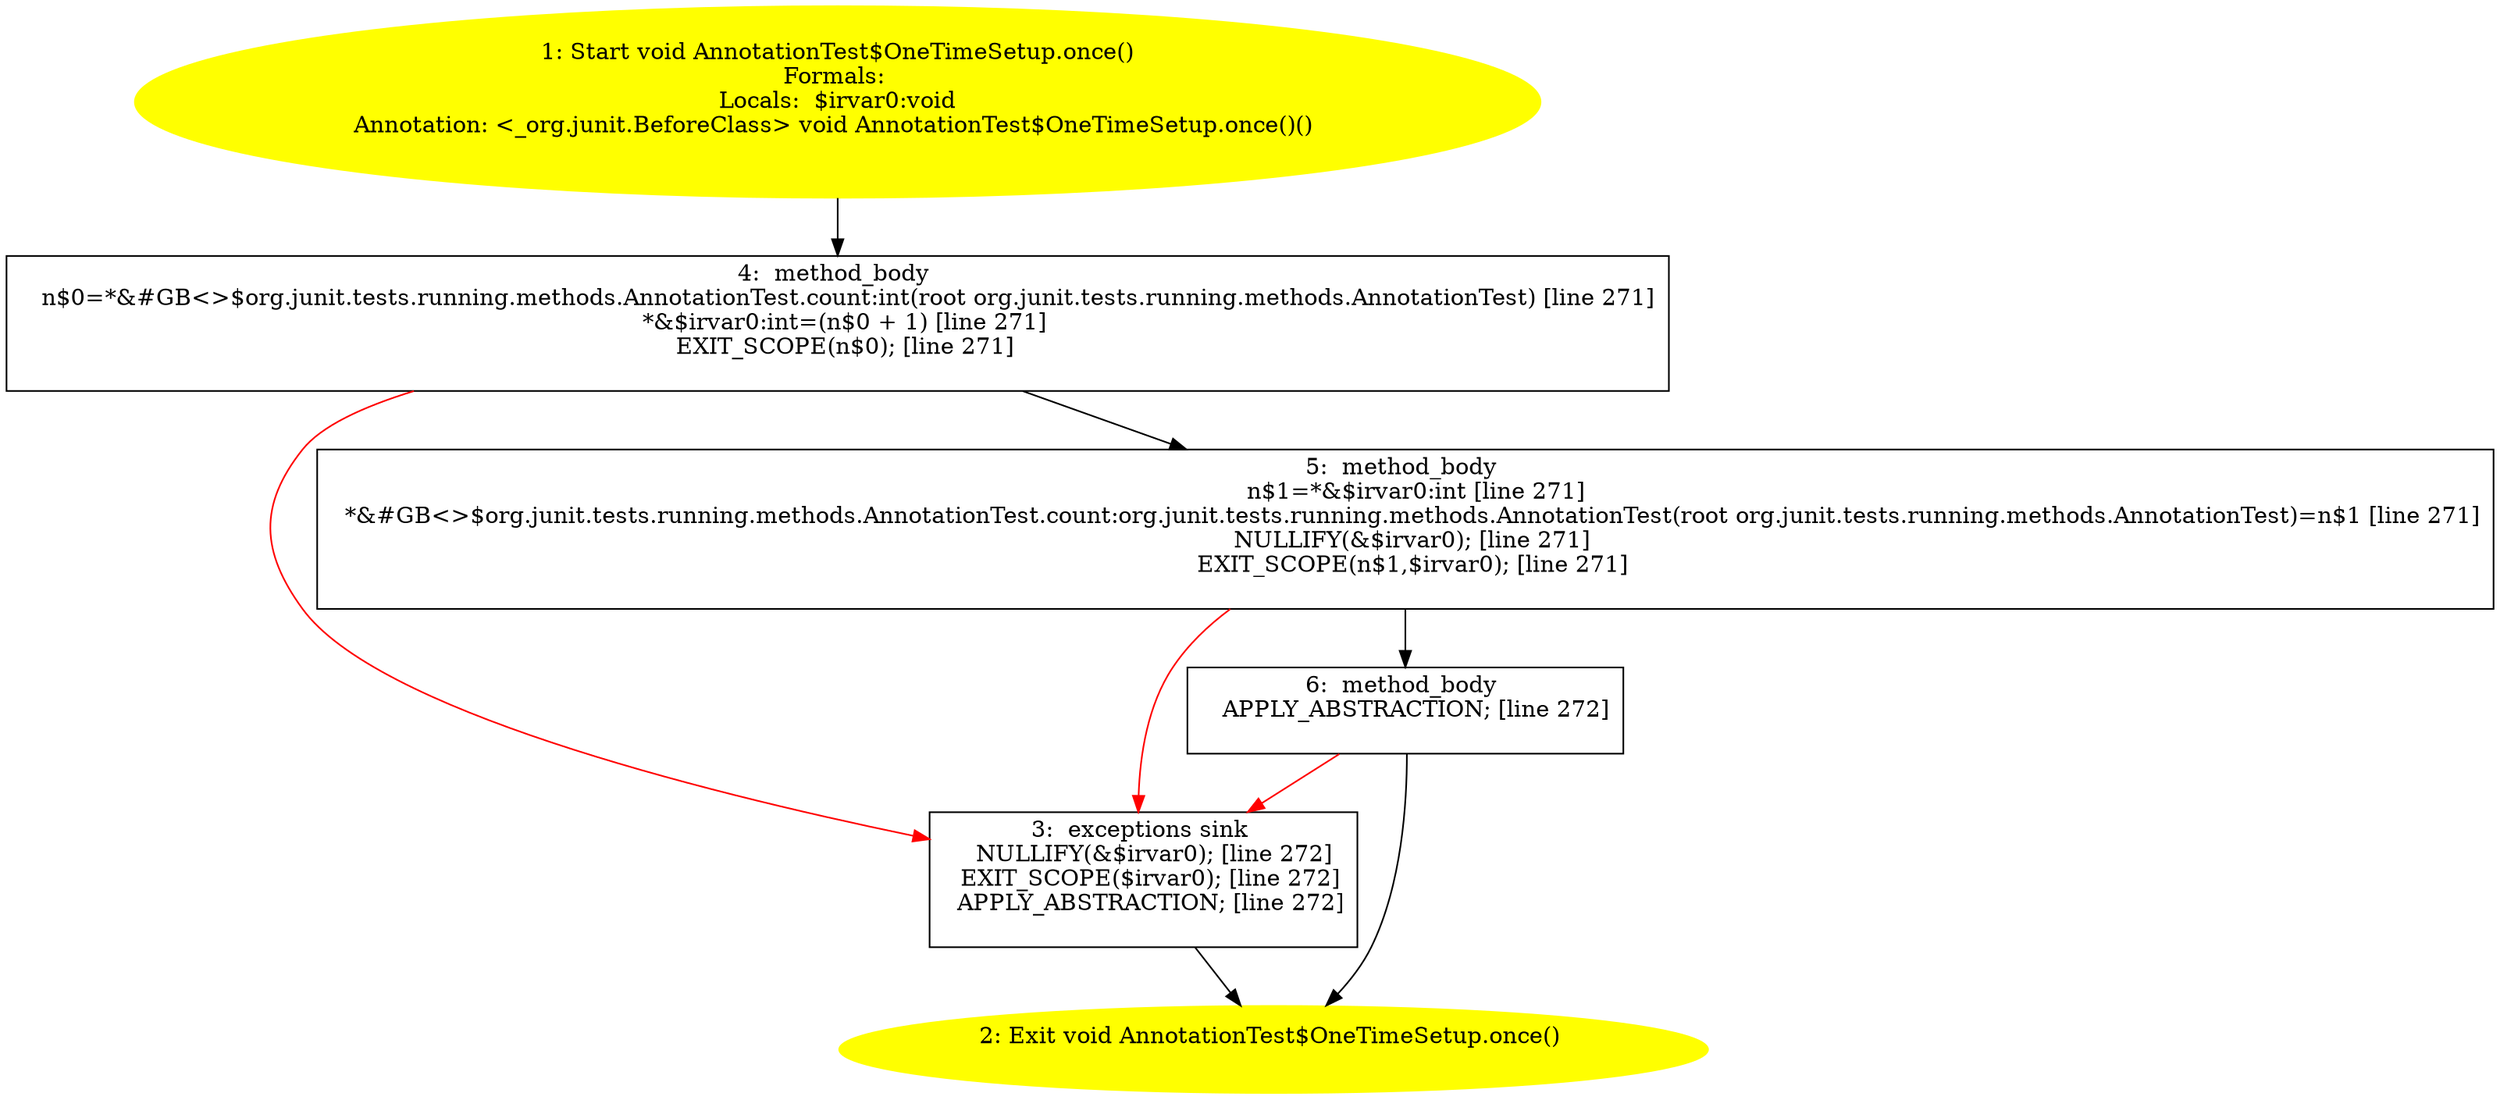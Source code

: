 /* @generated */
digraph cfg {
"org.junit.tests.running.methods.AnnotationTest$OneTimeSetup.once():void.ae06c3b6cbcedcdaf34d8114037743c2_1" [label="1: Start void AnnotationTest$OneTimeSetup.once()\nFormals: \nLocals:  $irvar0:void\nAnnotation: <_org.junit.BeforeClass> void AnnotationTest$OneTimeSetup.once()() \n  " color=yellow style=filled]
	

	 "org.junit.tests.running.methods.AnnotationTest$OneTimeSetup.once():void.ae06c3b6cbcedcdaf34d8114037743c2_1" -> "org.junit.tests.running.methods.AnnotationTest$OneTimeSetup.once():void.ae06c3b6cbcedcdaf34d8114037743c2_4" ;
"org.junit.tests.running.methods.AnnotationTest$OneTimeSetup.once():void.ae06c3b6cbcedcdaf34d8114037743c2_2" [label="2: Exit void AnnotationTest$OneTimeSetup.once() \n  " color=yellow style=filled]
	

"org.junit.tests.running.methods.AnnotationTest$OneTimeSetup.once():void.ae06c3b6cbcedcdaf34d8114037743c2_3" [label="3:  exceptions sink \n   NULLIFY(&$irvar0); [line 272]\n  EXIT_SCOPE($irvar0); [line 272]\n  APPLY_ABSTRACTION; [line 272]\n " shape="box"]
	

	 "org.junit.tests.running.methods.AnnotationTest$OneTimeSetup.once():void.ae06c3b6cbcedcdaf34d8114037743c2_3" -> "org.junit.tests.running.methods.AnnotationTest$OneTimeSetup.once():void.ae06c3b6cbcedcdaf34d8114037743c2_2" ;
"org.junit.tests.running.methods.AnnotationTest$OneTimeSetup.once():void.ae06c3b6cbcedcdaf34d8114037743c2_4" [label="4:  method_body \n   n$0=*&#GB<>$org.junit.tests.running.methods.AnnotationTest.count:int(root org.junit.tests.running.methods.AnnotationTest) [line 271]\n  *&$irvar0:int=(n$0 + 1) [line 271]\n  EXIT_SCOPE(n$0); [line 271]\n " shape="box"]
	

	 "org.junit.tests.running.methods.AnnotationTest$OneTimeSetup.once():void.ae06c3b6cbcedcdaf34d8114037743c2_4" -> "org.junit.tests.running.methods.AnnotationTest$OneTimeSetup.once():void.ae06c3b6cbcedcdaf34d8114037743c2_5" ;
	 "org.junit.tests.running.methods.AnnotationTest$OneTimeSetup.once():void.ae06c3b6cbcedcdaf34d8114037743c2_4" -> "org.junit.tests.running.methods.AnnotationTest$OneTimeSetup.once():void.ae06c3b6cbcedcdaf34d8114037743c2_3" [color="red" ];
"org.junit.tests.running.methods.AnnotationTest$OneTimeSetup.once():void.ae06c3b6cbcedcdaf34d8114037743c2_5" [label="5:  method_body \n   n$1=*&$irvar0:int [line 271]\n  *&#GB<>$org.junit.tests.running.methods.AnnotationTest.count:org.junit.tests.running.methods.AnnotationTest(root org.junit.tests.running.methods.AnnotationTest)=n$1 [line 271]\n  NULLIFY(&$irvar0); [line 271]\n  EXIT_SCOPE(n$1,$irvar0); [line 271]\n " shape="box"]
	

	 "org.junit.tests.running.methods.AnnotationTest$OneTimeSetup.once():void.ae06c3b6cbcedcdaf34d8114037743c2_5" -> "org.junit.tests.running.methods.AnnotationTest$OneTimeSetup.once():void.ae06c3b6cbcedcdaf34d8114037743c2_6" ;
	 "org.junit.tests.running.methods.AnnotationTest$OneTimeSetup.once():void.ae06c3b6cbcedcdaf34d8114037743c2_5" -> "org.junit.tests.running.methods.AnnotationTest$OneTimeSetup.once():void.ae06c3b6cbcedcdaf34d8114037743c2_3" [color="red" ];
"org.junit.tests.running.methods.AnnotationTest$OneTimeSetup.once():void.ae06c3b6cbcedcdaf34d8114037743c2_6" [label="6:  method_body \n   APPLY_ABSTRACTION; [line 272]\n " shape="box"]
	

	 "org.junit.tests.running.methods.AnnotationTest$OneTimeSetup.once():void.ae06c3b6cbcedcdaf34d8114037743c2_6" -> "org.junit.tests.running.methods.AnnotationTest$OneTimeSetup.once():void.ae06c3b6cbcedcdaf34d8114037743c2_2" ;
	 "org.junit.tests.running.methods.AnnotationTest$OneTimeSetup.once():void.ae06c3b6cbcedcdaf34d8114037743c2_6" -> "org.junit.tests.running.methods.AnnotationTest$OneTimeSetup.once():void.ae06c3b6cbcedcdaf34d8114037743c2_3" [color="red" ];
}
